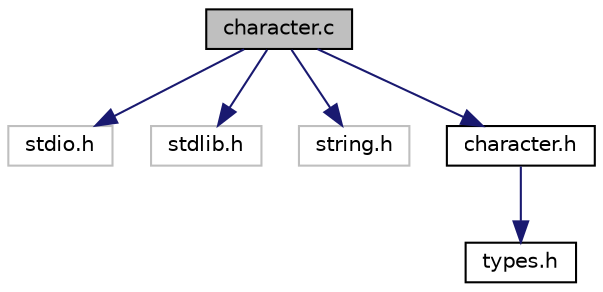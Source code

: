 digraph "character.c"
{
 // LATEX_PDF_SIZE
  edge [fontname="Helvetica",fontsize="10",labelfontname="Helvetica",labelfontsize="10"];
  node [fontname="Helvetica",fontsize="10",shape=record];
  Node1 [label="character.c",height=0.2,width=0.4,color="black", fillcolor="grey75", style="filled", fontcolor="black",tooltip="It implements the character module."];
  Node1 -> Node2 [color="midnightblue",fontsize="10",style="solid",fontname="Helvetica"];
  Node2 [label="stdio.h",height=0.2,width=0.4,color="grey75", fillcolor="white", style="filled",tooltip=" "];
  Node1 -> Node3 [color="midnightblue",fontsize="10",style="solid",fontname="Helvetica"];
  Node3 [label="stdlib.h",height=0.2,width=0.4,color="grey75", fillcolor="white", style="filled",tooltip=" "];
  Node1 -> Node4 [color="midnightblue",fontsize="10",style="solid",fontname="Helvetica"];
  Node4 [label="string.h",height=0.2,width=0.4,color="grey75", fillcolor="white", style="filled",tooltip=" "];
  Node1 -> Node5 [color="midnightblue",fontsize="10",style="solid",fontname="Helvetica"];
  Node5 [label="character.h",height=0.2,width=0.4,color="black", fillcolor="white", style="filled",URL="$character_8h.html",tooltip="It defines the character interface."];
  Node5 -> Node6 [color="midnightblue",fontsize="10",style="solid",fontname="Helvetica"];
  Node6 [label="types.h",height=0.2,width=0.4,color="black", fillcolor="white", style="filled",URL="$types_8h.html",tooltip="It defines common types for the whole project."];
}
